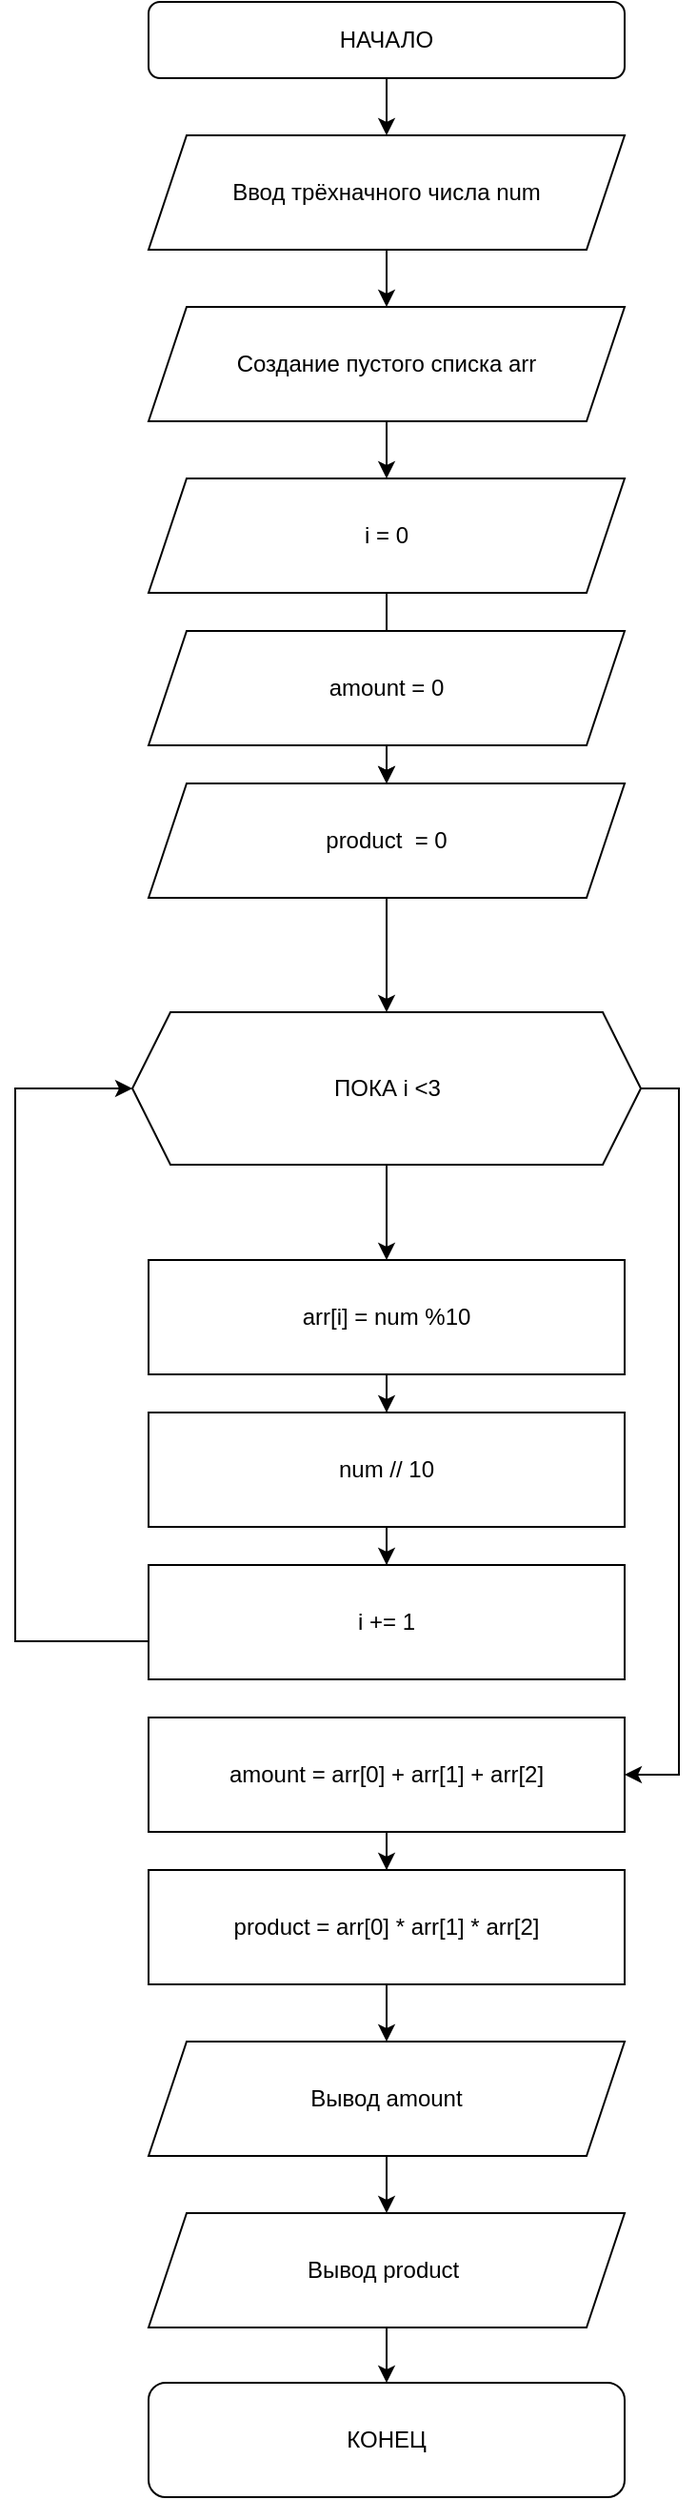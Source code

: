 <mxfile version="14.6.6" type="github">
  <diagram id="0B_iT-RBFYJNiphp1s8z" name="Page-1">
    <mxGraphModel dx="1374" dy="765" grid="1" gridSize="10" guides="1" tooltips="1" connect="1" arrows="1" fold="1" page="1" pageScale="1" pageWidth="827" pageHeight="1169" math="0" shadow="0">
      <root>
        <mxCell id="0" />
        <mxCell id="1" parent="0" />
        <mxCell id="kn8bHP7fhL7HjoqcUb_V-9" style="edgeStyle=orthogonalEdgeStyle;rounded=0;orthogonalLoop=1;jettySize=auto;html=1;exitX=0.5;exitY=1;exitDx=0;exitDy=0;" edge="1" parent="1" source="kn8bHP7fhL7HjoqcUb_V-1" target="kn8bHP7fhL7HjoqcUb_V-2">
          <mxGeometry relative="1" as="geometry" />
        </mxCell>
        <mxCell id="kn8bHP7fhL7HjoqcUb_V-1" value="НАЧАЛО" style="rounded=1;whiteSpace=wrap;html=1;" vertex="1" parent="1">
          <mxGeometry x="310" y="40" width="250" height="40" as="geometry" />
        </mxCell>
        <mxCell id="kn8bHP7fhL7HjoqcUb_V-11" value="" style="edgeStyle=orthogonalEdgeStyle;rounded=0;orthogonalLoop=1;jettySize=auto;html=1;" edge="1" parent="1" source="kn8bHP7fhL7HjoqcUb_V-2" target="kn8bHP7fhL7HjoqcUb_V-3">
          <mxGeometry relative="1" as="geometry" />
        </mxCell>
        <mxCell id="kn8bHP7fhL7HjoqcUb_V-2" value="Ввод трёхначного числа num" style="shape=parallelogram;perimeter=parallelogramPerimeter;whiteSpace=wrap;html=1;fixedSize=1;" vertex="1" parent="1">
          <mxGeometry x="310" y="110" width="250" height="60" as="geometry" />
        </mxCell>
        <mxCell id="kn8bHP7fhL7HjoqcUb_V-22" value="" style="edgeStyle=orthogonalEdgeStyle;rounded=0;orthogonalLoop=1;jettySize=auto;html=1;" edge="1" parent="1" source="kn8bHP7fhL7HjoqcUb_V-3" target="kn8bHP7fhL7HjoqcUb_V-21">
          <mxGeometry relative="1" as="geometry" />
        </mxCell>
        <mxCell id="kn8bHP7fhL7HjoqcUb_V-3" value="Создание пустого списка arr" style="shape=parallelogram;perimeter=parallelogramPerimeter;whiteSpace=wrap;html=1;fixedSize=1;" vertex="1" parent="1">
          <mxGeometry x="310" y="200" width="250" height="60" as="geometry" />
        </mxCell>
        <mxCell id="kn8bHP7fhL7HjoqcUb_V-16" value="" style="edgeStyle=orthogonalEdgeStyle;rounded=0;orthogonalLoop=1;jettySize=auto;html=1;" edge="1" parent="1" source="kn8bHP7fhL7HjoqcUb_V-4" target="kn8bHP7fhL7HjoqcUb_V-5">
          <mxGeometry relative="1" as="geometry" />
        </mxCell>
        <mxCell id="kn8bHP7fhL7HjoqcUb_V-4" value="arr[i] = num %10" style="rounded=0;whiteSpace=wrap;html=1;" vertex="1" parent="1">
          <mxGeometry x="310" y="700" width="250" height="60" as="geometry" />
        </mxCell>
        <mxCell id="kn8bHP7fhL7HjoqcUb_V-17" value="" style="edgeStyle=orthogonalEdgeStyle;rounded=0;orthogonalLoop=1;jettySize=auto;html=1;" edge="1" parent="1" source="kn8bHP7fhL7HjoqcUb_V-5" target="kn8bHP7fhL7HjoqcUb_V-6">
          <mxGeometry relative="1" as="geometry" />
        </mxCell>
        <mxCell id="kn8bHP7fhL7HjoqcUb_V-5" value="num // 10" style="rounded=0;whiteSpace=wrap;html=1;" vertex="1" parent="1">
          <mxGeometry x="310" y="780" width="250" height="60" as="geometry" />
        </mxCell>
        <mxCell id="kn8bHP7fhL7HjoqcUb_V-19" value="" style="edgeStyle=orthogonalEdgeStyle;rounded=0;orthogonalLoop=1;jettySize=auto;html=1;entryX=0;entryY=0.5;entryDx=0;entryDy=0;" edge="1" parent="1" source="kn8bHP7fhL7HjoqcUb_V-6" target="kn8bHP7fhL7HjoqcUb_V-44">
          <mxGeometry relative="1" as="geometry">
            <mxPoint x="145" y="810" as="targetPoint" />
            <Array as="points">
              <mxPoint x="240" y="900" />
              <mxPoint x="240" y="610" />
            </Array>
          </mxGeometry>
        </mxCell>
        <mxCell id="kn8bHP7fhL7HjoqcUb_V-6" value="i += 1" style="rounded=0;whiteSpace=wrap;html=1;" vertex="1" parent="1">
          <mxGeometry x="310" y="860" width="250" height="60" as="geometry" />
        </mxCell>
        <mxCell id="kn8bHP7fhL7HjoqcUb_V-31" value="" style="edgeStyle=orthogonalEdgeStyle;rounded=0;orthogonalLoop=1;jettySize=auto;html=1;" edge="1" parent="1" source="kn8bHP7fhL7HjoqcUb_V-21" target="kn8bHP7fhL7HjoqcUb_V-30">
          <mxGeometry relative="1" as="geometry" />
        </mxCell>
        <mxCell id="kn8bHP7fhL7HjoqcUb_V-21" value="i = 0" style="shape=parallelogram;perimeter=parallelogramPerimeter;whiteSpace=wrap;html=1;fixedSize=1;" vertex="1" parent="1">
          <mxGeometry x="310" y="290" width="250" height="60" as="geometry" />
        </mxCell>
        <mxCell id="kn8bHP7fhL7HjoqcUb_V-41" value="" style="edgeStyle=orthogonalEdgeStyle;rounded=0;orthogonalLoop=1;jettySize=auto;html=1;" edge="1" parent="1" source="kn8bHP7fhL7HjoqcUb_V-27" target="kn8bHP7fhL7HjoqcUb_V-28">
          <mxGeometry relative="1" as="geometry" />
        </mxCell>
        <mxCell id="kn8bHP7fhL7HjoqcUb_V-27" value="Вывод amount" style="shape=parallelogram;perimeter=parallelogramPerimeter;whiteSpace=wrap;html=1;fixedSize=1;" vertex="1" parent="1">
          <mxGeometry x="310" y="1110" width="250" height="60" as="geometry" />
        </mxCell>
        <mxCell id="kn8bHP7fhL7HjoqcUb_V-43" value="" style="edgeStyle=orthogonalEdgeStyle;rounded=0;orthogonalLoop=1;jettySize=auto;html=1;" edge="1" parent="1" source="kn8bHP7fhL7HjoqcUb_V-28" target="kn8bHP7fhL7HjoqcUb_V-42">
          <mxGeometry relative="1" as="geometry" />
        </mxCell>
        <mxCell id="kn8bHP7fhL7HjoqcUb_V-28" value="Вывод product&amp;nbsp;" style="shape=parallelogram;perimeter=parallelogramPerimeter;whiteSpace=wrap;html=1;fixedSize=1;" vertex="1" parent="1">
          <mxGeometry x="310" y="1200" width="250" height="60" as="geometry" />
        </mxCell>
        <mxCell id="kn8bHP7fhL7HjoqcUb_V-32" value="" style="edgeStyle=orthogonalEdgeStyle;rounded=0;orthogonalLoop=1;jettySize=auto;html=1;" edge="1" parent="1" source="kn8bHP7fhL7HjoqcUb_V-29" target="kn8bHP7fhL7HjoqcUb_V-30">
          <mxGeometry relative="1" as="geometry" />
        </mxCell>
        <mxCell id="kn8bHP7fhL7HjoqcUb_V-29" value="amount = 0" style="shape=parallelogram;perimeter=parallelogramPerimeter;whiteSpace=wrap;html=1;fixedSize=1;" vertex="1" parent="1">
          <mxGeometry x="310" y="370" width="250" height="60" as="geometry" />
        </mxCell>
        <mxCell id="kn8bHP7fhL7HjoqcUb_V-45" value="" style="edgeStyle=orthogonalEdgeStyle;rounded=0;orthogonalLoop=1;jettySize=auto;html=1;" edge="1" parent="1" source="kn8bHP7fhL7HjoqcUb_V-30" target="kn8bHP7fhL7HjoqcUb_V-44">
          <mxGeometry relative="1" as="geometry" />
        </mxCell>
        <mxCell id="kn8bHP7fhL7HjoqcUb_V-30" value="product&amp;nbsp;&amp;nbsp;= 0" style="shape=parallelogram;perimeter=parallelogramPerimeter;whiteSpace=wrap;html=1;fixedSize=1;" vertex="1" parent="1">
          <mxGeometry x="310" y="450" width="250" height="60" as="geometry" />
        </mxCell>
        <mxCell id="kn8bHP7fhL7HjoqcUb_V-38" value="" style="edgeStyle=orthogonalEdgeStyle;rounded=0;orthogonalLoop=1;jettySize=auto;html=1;" edge="1" parent="1" source="kn8bHP7fhL7HjoqcUb_V-36" target="kn8bHP7fhL7HjoqcUb_V-37">
          <mxGeometry relative="1" as="geometry" />
        </mxCell>
        <mxCell id="kn8bHP7fhL7HjoqcUb_V-36" value="amount = arr[0] + arr[1] + arr[2]" style="rounded=0;whiteSpace=wrap;html=1;" vertex="1" parent="1">
          <mxGeometry x="310" y="940" width="250" height="60" as="geometry" />
        </mxCell>
        <mxCell id="kn8bHP7fhL7HjoqcUb_V-40" value="" style="edgeStyle=orthogonalEdgeStyle;rounded=0;orthogonalLoop=1;jettySize=auto;html=1;" edge="1" parent="1" source="kn8bHP7fhL7HjoqcUb_V-37" target="kn8bHP7fhL7HjoqcUb_V-27">
          <mxGeometry relative="1" as="geometry" />
        </mxCell>
        <mxCell id="kn8bHP7fhL7HjoqcUb_V-37" value="product = arr[0] * arr[1] * arr[2]" style="rounded=0;whiteSpace=wrap;html=1;" vertex="1" parent="1">
          <mxGeometry x="310" y="1020" width="250" height="60" as="geometry" />
        </mxCell>
        <mxCell id="kn8bHP7fhL7HjoqcUb_V-42" value="КОНЕЦ" style="rounded=1;whiteSpace=wrap;html=1;" vertex="1" parent="1">
          <mxGeometry x="310" y="1289" width="250" height="60" as="geometry" />
        </mxCell>
        <mxCell id="kn8bHP7fhL7HjoqcUb_V-46" value="" style="edgeStyle=orthogonalEdgeStyle;rounded=0;orthogonalLoop=1;jettySize=auto;html=1;" edge="1" parent="1" source="kn8bHP7fhL7HjoqcUb_V-44" target="kn8bHP7fhL7HjoqcUb_V-4">
          <mxGeometry relative="1" as="geometry" />
        </mxCell>
        <mxCell id="kn8bHP7fhL7HjoqcUb_V-47" style="edgeStyle=orthogonalEdgeStyle;rounded=0;orthogonalLoop=1;jettySize=auto;html=1;exitX=1;exitY=0.5;exitDx=0;exitDy=0;entryX=1;entryY=0.5;entryDx=0;entryDy=0;" edge="1" parent="1" source="kn8bHP7fhL7HjoqcUb_V-44" target="kn8bHP7fhL7HjoqcUb_V-36">
          <mxGeometry relative="1" as="geometry" />
        </mxCell>
        <mxCell id="kn8bHP7fhL7HjoqcUb_V-44" value="ПОКА i &amp;lt;3" style="shape=hexagon;perimeter=hexagonPerimeter2;whiteSpace=wrap;html=1;fixedSize=1;" vertex="1" parent="1">
          <mxGeometry x="301.5" y="570" width="267" height="80" as="geometry" />
        </mxCell>
      </root>
    </mxGraphModel>
  </diagram>
</mxfile>
